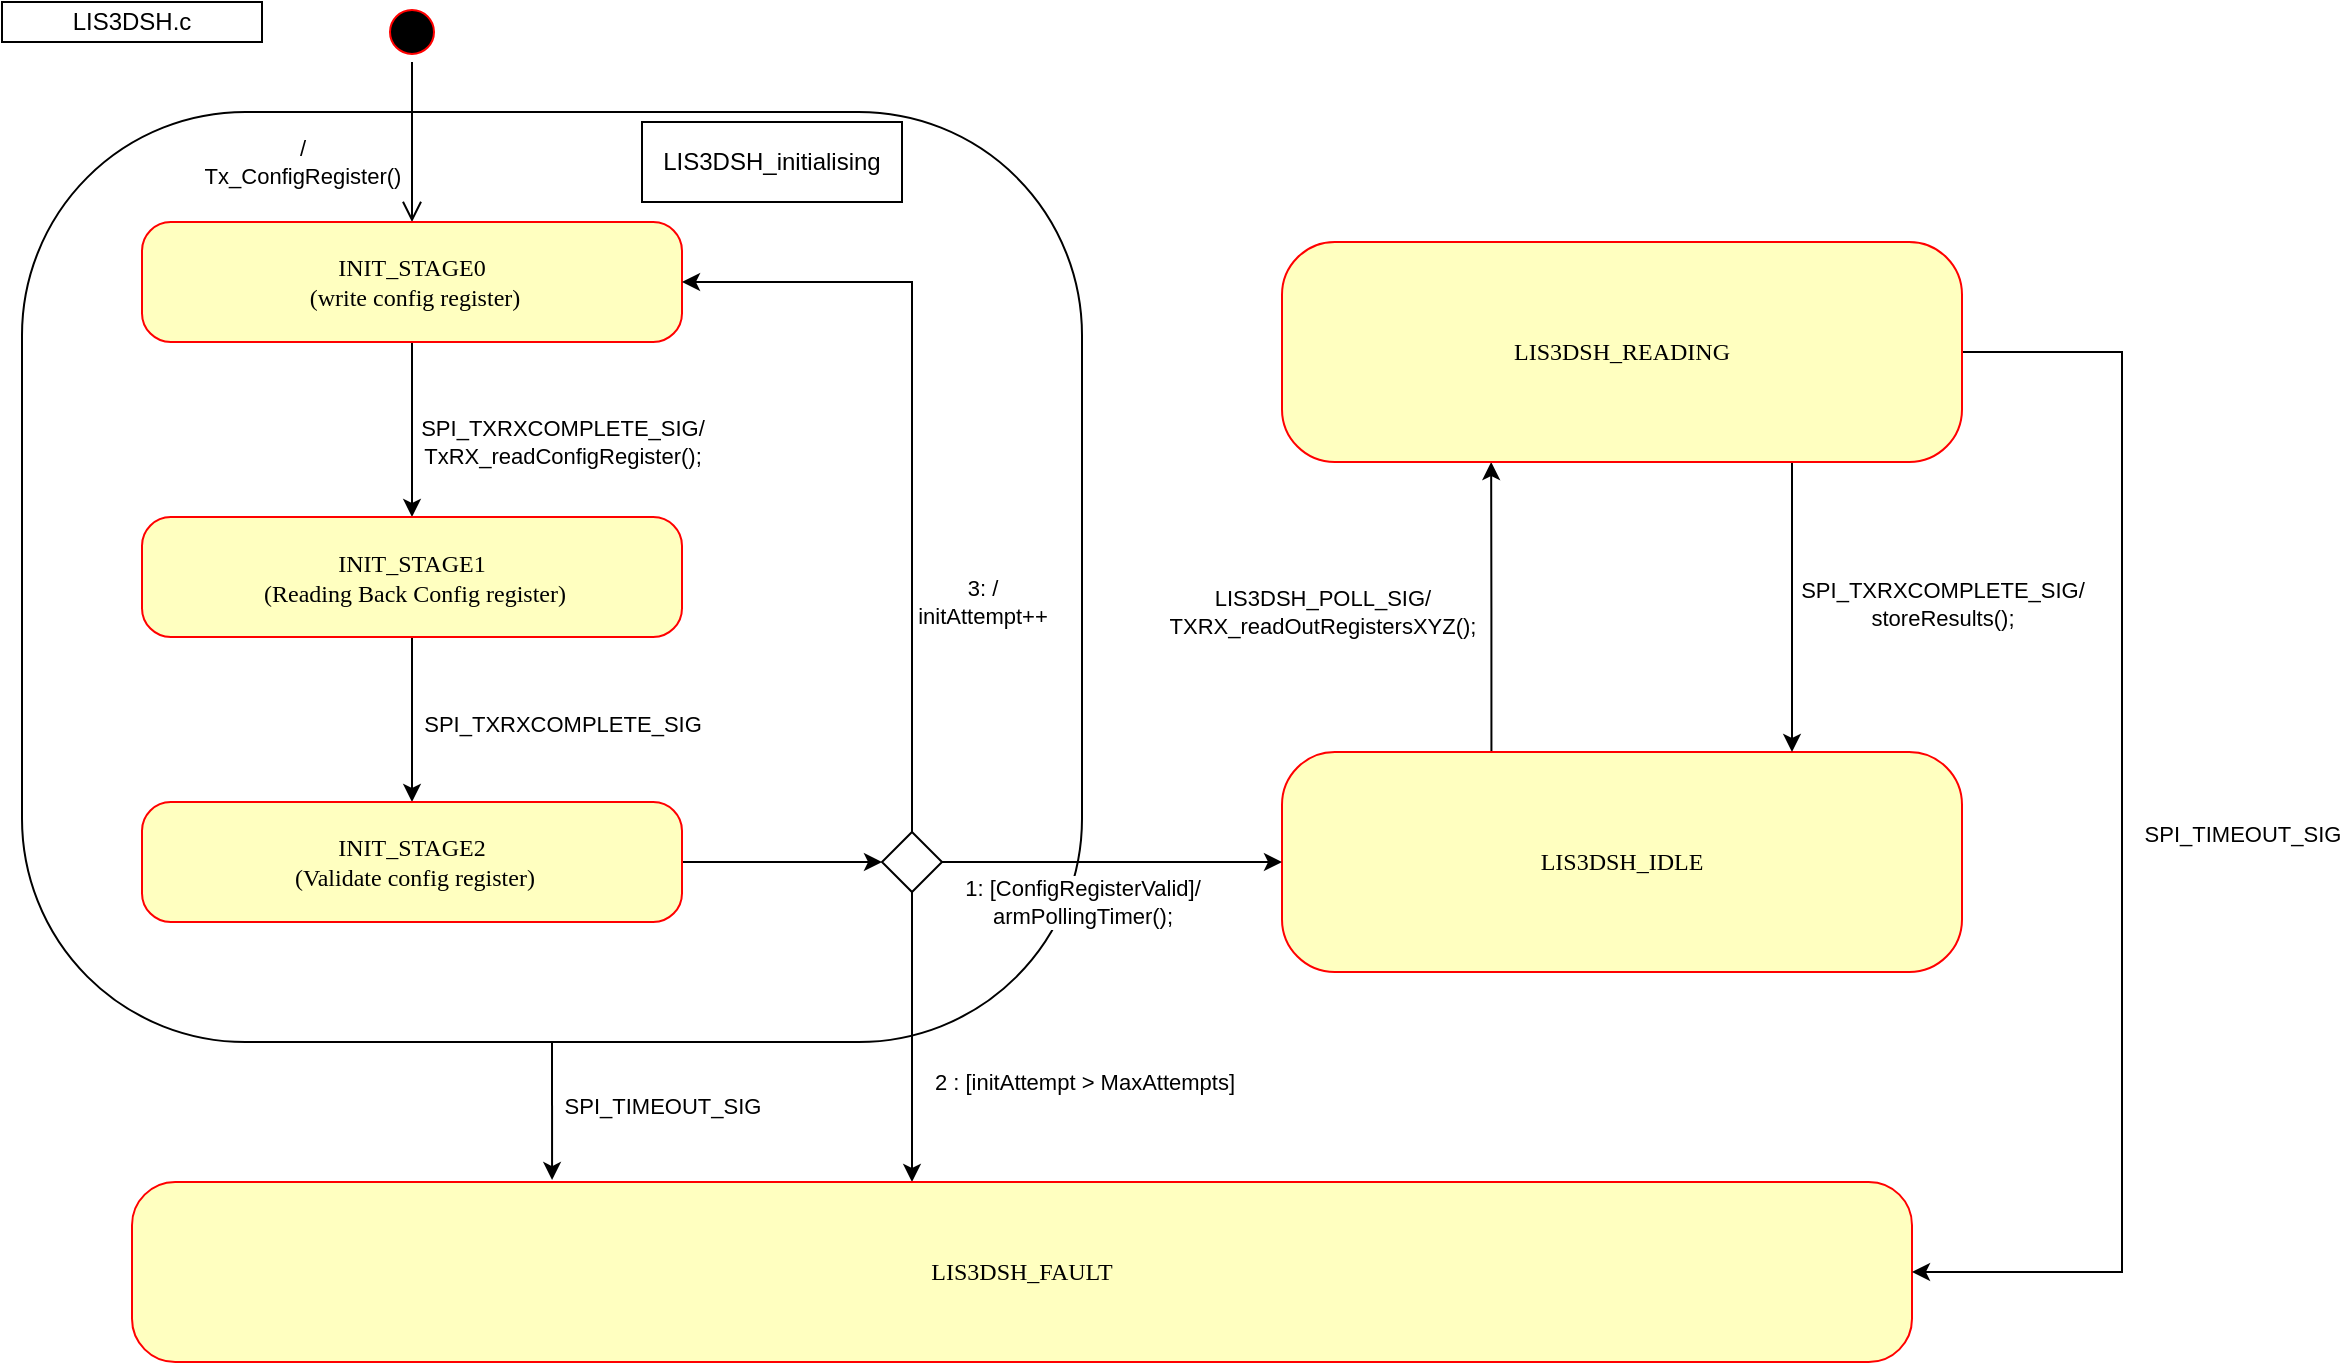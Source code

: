 <mxfile version="22.0.0" type="device">
  <diagram name="Page-1" id="58cdce13-f638-feb5-8d6f-7d28b1aa9fa0">
    <mxGraphModel dx="1611" dy="1453" grid="1" gridSize="10" guides="1" tooltips="1" connect="1" arrows="1" fold="1" page="1" pageScale="1" pageWidth="1100" pageHeight="850" background="none" math="0" shadow="0">
      <root>
        <mxCell id="0" />
        <mxCell id="1" parent="0" />
        <mxCell id="382b91b5511bd0f7-1" value="" style="ellipse;html=1;shape=startState;fillColor=#000000;strokeColor=#ff0000;rounded=1;shadow=0;comic=0;labelBackgroundColor=none;fontFamily=Verdana;fontSize=12;fontColor=#000000;align=center;direction=south;" parent="1" vertex="1">
          <mxGeometry x="230" y="20" width="30" height="30" as="geometry" />
        </mxCell>
        <mxCell id="382b91b5511bd0f7-6" value="" style="rounded=1;whiteSpace=wrap;html=1;arcSize=24;shadow=0;comic=0;labelBackgroundColor=none;fontFamily=Verdana;fontSize=12;align=center;fillColor=none;" parent="1" vertex="1">
          <mxGeometry x="50" y="75" width="530" height="465" as="geometry" />
        </mxCell>
        <mxCell id="2a3bc250acf0617d-9" style="edgeStyle=orthogonalEdgeStyle;html=1;labelBackgroundColor=none;endArrow=open;endSize=8;strokeColor=#000000;fontFamily=Verdana;fontSize=12;align=left;" parent="1" source="382b91b5511bd0f7-1" target="5-euefWB0Obs381f-pCC-3" edge="1">
          <mxGeometry relative="1" as="geometry">
            <Array as="points">
              <mxPoint x="245" y="120" />
              <mxPoint x="245" y="120" />
            </Array>
          </mxGeometry>
        </mxCell>
        <mxCell id="5-euefWB0Obs381f-pCC-6" value="/&lt;br&gt;Tx_ConfigRegister()" style="edgeLabel;html=1;align=center;verticalAlign=middle;resizable=0;points=[];" vertex="1" connectable="0" parent="2a3bc250acf0617d-9">
          <mxGeometry x="0.1" y="5" relative="1" as="geometry">
            <mxPoint x="-60" y="6" as="offset" />
          </mxGeometry>
        </mxCell>
        <mxCell id="5-euefWB0Obs381f-pCC-30" style="edgeStyle=orthogonalEdgeStyle;rounded=0;orthogonalLoop=1;jettySize=auto;html=1;entryX=0.25;entryY=1;entryDx=0;entryDy=0;exitX=0.308;exitY=-0.001;exitDx=0;exitDy=0;exitPerimeter=0;" edge="1" parent="1" source="NdQ2AbgzXxhhuxZJ8PZd-5">
          <mxGeometry relative="1" as="geometry">
            <mxPoint x="779.58" y="390" as="sourcePoint" />
            <mxPoint x="784.58" y="250" as="targetPoint" />
          </mxGeometry>
        </mxCell>
        <mxCell id="5-euefWB0Obs381f-pCC-31" value="LIS3DSH_POLL_SIG/&lt;br&gt;TXRX_readOutRegistersXYZ();" style="edgeLabel;html=1;align=center;verticalAlign=middle;resizable=0;points=[];" vertex="1" connectable="0" parent="5-euefWB0Obs381f-pCC-30">
          <mxGeometry x="-0.139" y="-3" relative="1" as="geometry">
            <mxPoint x="-88" y="-8" as="offset" />
          </mxGeometry>
        </mxCell>
        <mxCell id="NdQ2AbgzXxhhuxZJ8PZd-5" value="LIS3DSH_IDLE" style="rounded=1;whiteSpace=wrap;html=1;arcSize=24;fillColor=#ffffc0;strokeColor=#ff0000;shadow=0;comic=0;labelBackgroundColor=none;fontFamily=Verdana;fontSize=12;fontColor=#000000;align=center;" parent="1" vertex="1">
          <mxGeometry x="680" y="395" width="340" height="110" as="geometry" />
        </mxCell>
        <mxCell id="5-euefWB0Obs381f-pCC-11" style="edgeStyle=orthogonalEdgeStyle;rounded=0;orthogonalLoop=1;jettySize=auto;html=1;exitX=0.5;exitY=1;exitDx=0;exitDy=0;strokeColor=#000000;" edge="1" parent="1" source="5-euefWB0Obs381f-pCC-3" target="5-euefWB0Obs381f-pCC-4">
          <mxGeometry relative="1" as="geometry" />
        </mxCell>
        <mxCell id="5-euefWB0Obs381f-pCC-13" value="&lt;div style=&quot;padding: 0px 0px 0px 2px;&quot;&gt;&lt;div style=&quot;font-family: Consolas; font-size: 10pt;&quot;&gt;&lt;p style=&quot;background-color:#e8f2fe;margin:0;&quot;&gt;&lt;br&gt;&lt;/p&gt;&lt;/div&gt;&lt;/div&gt;" style="edgeLabel;html=1;align=center;verticalAlign=middle;resizable=0;points=[];" vertex="1" connectable="0" parent="5-euefWB0Obs381f-pCC-11">
          <mxGeometry x="-0.006" y="1" relative="1" as="geometry">
            <mxPoint as="offset" />
          </mxGeometry>
        </mxCell>
        <mxCell id="5-euefWB0Obs381f-pCC-14" value="SPI_TXRXCOMPLETE_SIG/&lt;br&gt;TxRX_readConfigRegister();" style="edgeLabel;html=1;align=center;verticalAlign=middle;resizable=0;points=[];" vertex="1" connectable="0" parent="5-euefWB0Obs381f-pCC-11">
          <mxGeometry x="0.28" y="-2" relative="1" as="geometry">
            <mxPoint x="77" y="-6" as="offset" />
          </mxGeometry>
        </mxCell>
        <mxCell id="5-euefWB0Obs381f-pCC-3" value="INIT_STAGE0&lt;br&gt;&amp;nbsp;(write config register)" style="rounded=1;whiteSpace=wrap;html=1;arcSize=24;fillColor=#ffffc0;strokeColor=#ff0000;shadow=0;comic=0;labelBackgroundColor=none;fontFamily=Verdana;fontSize=12;fontColor=#000000;align=center;" vertex="1" parent="1">
          <mxGeometry x="110" y="130" width="270" height="60" as="geometry" />
        </mxCell>
        <mxCell id="5-euefWB0Obs381f-pCC-12" style="edgeStyle=orthogonalEdgeStyle;rounded=0;orthogonalLoop=1;jettySize=auto;html=1;exitX=0.5;exitY=1;exitDx=0;exitDy=0;strokeColor=#000000;" edge="1" parent="1" source="5-euefWB0Obs381f-pCC-4" target="5-euefWB0Obs381f-pCC-5">
          <mxGeometry relative="1" as="geometry" />
        </mxCell>
        <mxCell id="5-euefWB0Obs381f-pCC-15" value="SPI_TXRXCOMPLETE_SIG" style="edgeLabel;html=1;align=center;verticalAlign=middle;resizable=0;points=[];" vertex="1" connectable="0" parent="5-euefWB0Obs381f-pCC-12">
          <mxGeometry x="-0.467" y="1" relative="1" as="geometry">
            <mxPoint x="74" y="21" as="offset" />
          </mxGeometry>
        </mxCell>
        <mxCell id="5-euefWB0Obs381f-pCC-4" value="INIT_STAGE1&lt;br&gt;&amp;nbsp;(Reading Back Config register)" style="rounded=1;whiteSpace=wrap;html=1;arcSize=24;fillColor=#ffffc0;strokeColor=#ff0000;shadow=0;comic=0;labelBackgroundColor=none;fontFamily=Verdana;fontSize=12;fontColor=#000000;align=center;" vertex="1" parent="1">
          <mxGeometry x="110" y="277.5" width="270" height="60" as="geometry" />
        </mxCell>
        <mxCell id="5-euefWB0Obs381f-pCC-16" style="edgeStyle=orthogonalEdgeStyle;rounded=0;orthogonalLoop=1;jettySize=auto;html=1;exitX=1;exitY=0.5;exitDx=0;exitDy=0;entryX=0;entryY=0.5;entryDx=0;entryDy=0;" edge="1" parent="1" source="5-euefWB0Obs381f-pCC-5" target="5-euefWB0Obs381f-pCC-17">
          <mxGeometry relative="1" as="geometry">
            <mxPoint x="550" y="450" as="targetPoint" />
          </mxGeometry>
        </mxCell>
        <mxCell id="5-euefWB0Obs381f-pCC-5" value="INIT_STAGE2&lt;br&gt;&amp;nbsp;(Validate config register)" style="rounded=1;whiteSpace=wrap;html=1;arcSize=24;fillColor=#ffffc0;strokeColor=#ff0000;shadow=0;comic=0;labelBackgroundColor=none;fontFamily=Verdana;fontSize=12;fontColor=#000000;align=center;" vertex="1" parent="1">
          <mxGeometry x="110" y="420" width="270" height="60" as="geometry" />
        </mxCell>
        <mxCell id="5-euefWB0Obs381f-pCC-20" style="edgeStyle=orthogonalEdgeStyle;rounded=0;orthogonalLoop=1;jettySize=auto;html=1;exitX=0.5;exitY=0;exitDx=0;exitDy=0;entryX=1;entryY=0.5;entryDx=0;entryDy=0;" edge="1" parent="1" source="5-euefWB0Obs381f-pCC-17" target="5-euefWB0Obs381f-pCC-3">
          <mxGeometry relative="1" as="geometry" />
        </mxCell>
        <mxCell id="5-euefWB0Obs381f-pCC-26" value="3: /&lt;br&gt;initAttempt++" style="edgeLabel;html=1;align=center;verticalAlign=middle;resizable=0;points=[];" vertex="1" connectable="0" parent="5-euefWB0Obs381f-pCC-20">
          <mxGeometry x="-0.426" y="-2" relative="1" as="geometry">
            <mxPoint x="33" y="-3" as="offset" />
          </mxGeometry>
        </mxCell>
        <mxCell id="5-euefWB0Obs381f-pCC-21" style="edgeStyle=orthogonalEdgeStyle;rounded=0;orthogonalLoop=1;jettySize=auto;html=1;exitX=0.5;exitY=1;exitDx=0;exitDy=0;" edge="1" parent="1" source="5-euefWB0Obs381f-pCC-17">
          <mxGeometry relative="1" as="geometry">
            <mxPoint x="495" y="610" as="targetPoint" />
          </mxGeometry>
        </mxCell>
        <mxCell id="5-euefWB0Obs381f-pCC-23" value="2 : [initAttempt &amp;gt; MaxAttempts]" style="edgeLabel;html=1;align=center;verticalAlign=middle;resizable=0;points=[];" vertex="1" connectable="0" parent="5-euefWB0Obs381f-pCC-21">
          <mxGeometry x="0.23" y="2" relative="1" as="geometry">
            <mxPoint x="83" y="6" as="offset" />
          </mxGeometry>
        </mxCell>
        <mxCell id="5-euefWB0Obs381f-pCC-24" style="edgeStyle=orthogonalEdgeStyle;rounded=0;orthogonalLoop=1;jettySize=auto;html=1;exitX=1;exitY=0.5;exitDx=0;exitDy=0;entryX=0;entryY=0.5;entryDx=0;entryDy=0;" edge="1" parent="1" source="5-euefWB0Obs381f-pCC-17" target="NdQ2AbgzXxhhuxZJ8PZd-5">
          <mxGeometry relative="1" as="geometry" />
        </mxCell>
        <mxCell id="5-euefWB0Obs381f-pCC-25" value="1: [ConfigRegisterValid]/&lt;br&gt;armPollingTimer();" style="edgeLabel;html=1;align=center;verticalAlign=middle;resizable=0;points=[];" vertex="1" connectable="0" parent="5-euefWB0Obs381f-pCC-24">
          <mxGeometry x="-0.577" y="-1" relative="1" as="geometry">
            <mxPoint x="34" y="19" as="offset" />
          </mxGeometry>
        </mxCell>
        <mxCell id="5-euefWB0Obs381f-pCC-17" value="" style="rhombus;whiteSpace=wrap;html=1;" vertex="1" parent="1">
          <mxGeometry x="480" y="435" width="30" height="30" as="geometry" />
        </mxCell>
        <mxCell id="5-euefWB0Obs381f-pCC-22" value="LIS3DSH_FAULT" style="rounded=1;whiteSpace=wrap;html=1;arcSize=24;fillColor=#ffffc0;strokeColor=#ff0000;shadow=0;comic=0;labelBackgroundColor=none;fontFamily=Verdana;fontSize=12;fontColor=#000000;align=center;" vertex="1" parent="1">
          <mxGeometry x="105" y="610" width="890" height="90" as="geometry" />
        </mxCell>
        <mxCell id="5-euefWB0Obs381f-pCC-27" style="edgeStyle=orthogonalEdgeStyle;rounded=0;orthogonalLoop=1;jettySize=auto;html=1;exitX=0.5;exitY=1;exitDx=0;exitDy=0;entryX=0.236;entryY=-0.011;entryDx=0;entryDy=0;entryPerimeter=0;" edge="1" parent="1" source="382b91b5511bd0f7-6" target="5-euefWB0Obs381f-pCC-22">
          <mxGeometry relative="1" as="geometry" />
        </mxCell>
        <mxCell id="5-euefWB0Obs381f-pCC-28" value="SPI_TIMEOUT_SIG" style="edgeLabel;html=1;align=center;verticalAlign=middle;resizable=0;points=[];" vertex="1" connectable="0" parent="5-euefWB0Obs381f-pCC-27">
          <mxGeometry x="-0.073" y="2" relative="1" as="geometry">
            <mxPoint x="53" as="offset" />
          </mxGeometry>
        </mxCell>
        <mxCell id="5-euefWB0Obs381f-pCC-32" style="edgeStyle=orthogonalEdgeStyle;rounded=0;orthogonalLoop=1;jettySize=auto;html=1;exitX=0.75;exitY=1;exitDx=0;exitDy=0;entryX=0.75;entryY=0;entryDx=0;entryDy=0;" edge="1" parent="1" source="5-euefWB0Obs381f-pCC-29" target="NdQ2AbgzXxhhuxZJ8PZd-5">
          <mxGeometry relative="1" as="geometry" />
        </mxCell>
        <mxCell id="5-euefWB0Obs381f-pCC-35" value="SPI_TXRXCOMPLETE_SIG/&lt;br&gt;storeResults();" style="edgeLabel;html=1;align=center;verticalAlign=middle;resizable=0;points=[];" vertex="1" connectable="0" parent="5-euefWB0Obs381f-pCC-32">
          <mxGeometry x="-0.043" y="1" relative="1" as="geometry">
            <mxPoint x="74" y="1" as="offset" />
          </mxGeometry>
        </mxCell>
        <mxCell id="5-euefWB0Obs381f-pCC-33" style="edgeStyle=orthogonalEdgeStyle;rounded=0;orthogonalLoop=1;jettySize=auto;html=1;exitX=1;exitY=0.5;exitDx=0;exitDy=0;entryX=1;entryY=0.5;entryDx=0;entryDy=0;" edge="1" parent="1" source="5-euefWB0Obs381f-pCC-29" target="5-euefWB0Obs381f-pCC-22">
          <mxGeometry relative="1" as="geometry">
            <Array as="points">
              <mxPoint x="1100" y="195" />
              <mxPoint x="1100" y="655" />
            </Array>
          </mxGeometry>
        </mxCell>
        <mxCell id="5-euefWB0Obs381f-pCC-34" value="SPI_TIMEOUT_SIG" style="edgeLabel;html=1;align=center;verticalAlign=middle;resizable=0;points=[];" vertex="1" connectable="0" parent="5-euefWB0Obs381f-pCC-33">
          <mxGeometry x="0.043" relative="1" as="geometry">
            <mxPoint x="60" y="-16" as="offset" />
          </mxGeometry>
        </mxCell>
        <mxCell id="5-euefWB0Obs381f-pCC-29" value="LIS3DSH_READING" style="rounded=1;whiteSpace=wrap;html=1;arcSize=24;fillColor=#ffffc0;strokeColor=#ff0000;shadow=0;comic=0;labelBackgroundColor=none;fontFamily=Verdana;fontSize=12;fontColor=#000000;align=center;" vertex="1" parent="1">
          <mxGeometry x="680" y="140" width="340" height="110" as="geometry" />
        </mxCell>
        <mxCell id="5-euefWB0Obs381f-pCC-36" value="LIS3DSH_initialising" style="rounded=0;whiteSpace=wrap;html=1;" vertex="1" parent="1">
          <mxGeometry x="360" y="80" width="130" height="40" as="geometry" />
        </mxCell>
        <mxCell id="5-euefWB0Obs381f-pCC-37" value="LIS3DSH.c" style="rounded=0;whiteSpace=wrap;html=1;" vertex="1" parent="1">
          <mxGeometry x="40" y="20" width="130" height="20" as="geometry" />
        </mxCell>
      </root>
    </mxGraphModel>
  </diagram>
</mxfile>

